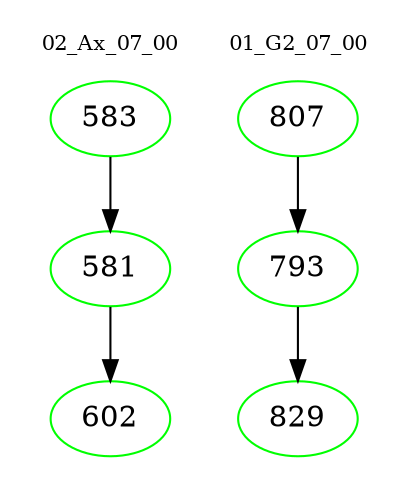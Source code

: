digraph{
subgraph cluster_0 {
color = white
label = "02_Ax_07_00";
fontsize=10;
T0_583 [label="583", color="green"]
T0_583 -> T0_581 [color="black"]
T0_581 [label="581", color="green"]
T0_581 -> T0_602 [color="black"]
T0_602 [label="602", color="green"]
}
subgraph cluster_1 {
color = white
label = "01_G2_07_00";
fontsize=10;
T1_807 [label="807", color="green"]
T1_807 -> T1_793 [color="black"]
T1_793 [label="793", color="green"]
T1_793 -> T1_829 [color="black"]
T1_829 [label="829", color="green"]
}
}
